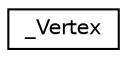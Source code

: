 digraph "Graphical Class Hierarchy"
{
  edge [fontname="Helvetica",fontsize="10",labelfontname="Helvetica",labelfontsize="10"];
  node [fontname="Helvetica",fontsize="10",shape=record];
  rankdir="LR";
  Node0 [label="_Vertex",height=0.2,width=0.4,color="black", fillcolor="white", style="filled",URL="$struct___vertex.html"];
}
